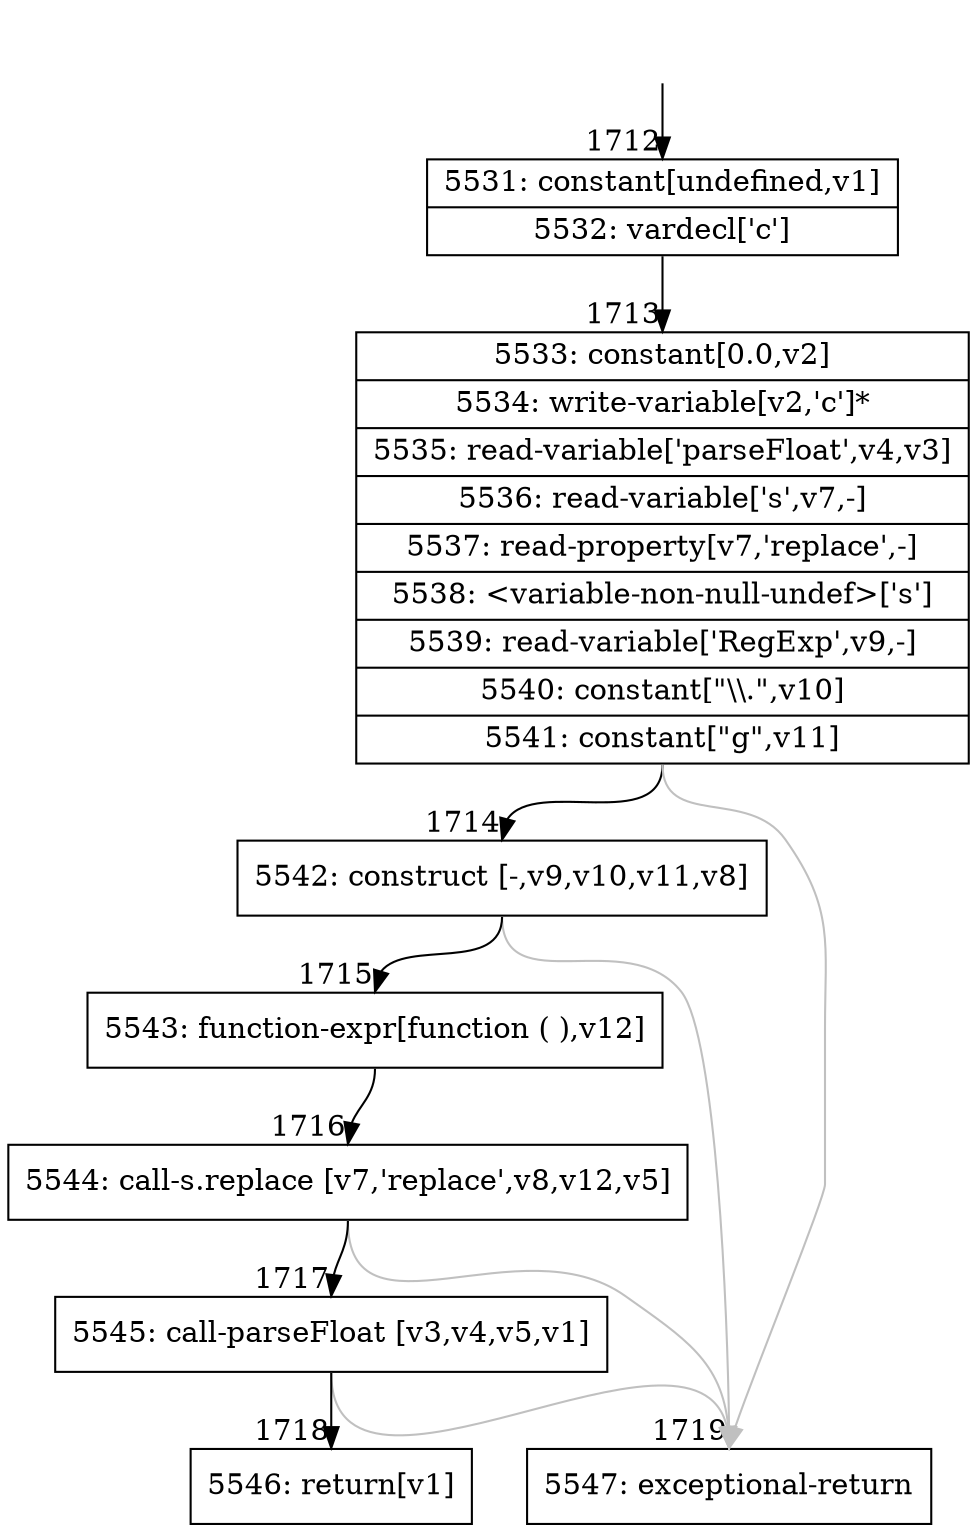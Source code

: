 digraph {
rankdir="TD"
BB_entry106[shape=none,label=""];
BB_entry106 -> BB1712 [tailport=s, headport=n, headlabel="    1712"]
BB1712 [shape=record label="{5531: constant[undefined,v1]|5532: vardecl['c']}" ] 
BB1712 -> BB1713 [tailport=s, headport=n, headlabel="      1713"]
BB1713 [shape=record label="{5533: constant[0.0,v2]|5534: write-variable[v2,'c']*|5535: read-variable['parseFloat',v4,v3]|5536: read-variable['s',v7,-]|5537: read-property[v7,'replace',-]|5538: \<variable-non-null-undef\>['s']|5539: read-variable['RegExp',v9,-]|5540: constant[\"\\\\.\",v10]|5541: constant[\"g\",v11]}" ] 
BB1713 -> BB1714 [tailport=s, headport=n, headlabel="      1714"]
BB1713 -> BB1719 [tailport=s, headport=n, color=gray, headlabel="      1719"]
BB1714 [shape=record label="{5542: construct [-,v9,v10,v11,v8]}" ] 
BB1714 -> BB1715 [tailport=s, headport=n, headlabel="      1715"]
BB1714 -> BB1719 [tailport=s, headport=n, color=gray]
BB1715 [shape=record label="{5543: function-expr[function ( ),v12]}" ] 
BB1715 -> BB1716 [tailport=s, headport=n, headlabel="      1716"]
BB1716 [shape=record label="{5544: call-s.replace [v7,'replace',v8,v12,v5]}" ] 
BB1716 -> BB1717 [tailport=s, headport=n, headlabel="      1717"]
BB1716 -> BB1719 [tailport=s, headport=n, color=gray]
BB1717 [shape=record label="{5545: call-parseFloat [v3,v4,v5,v1]}" ] 
BB1717 -> BB1718 [tailport=s, headport=n, headlabel="      1718"]
BB1717 -> BB1719 [tailport=s, headport=n, color=gray]
BB1718 [shape=record label="{5546: return[v1]}" ] 
BB1719 [shape=record label="{5547: exceptional-return}" ] 
//#$~ 3000
}
